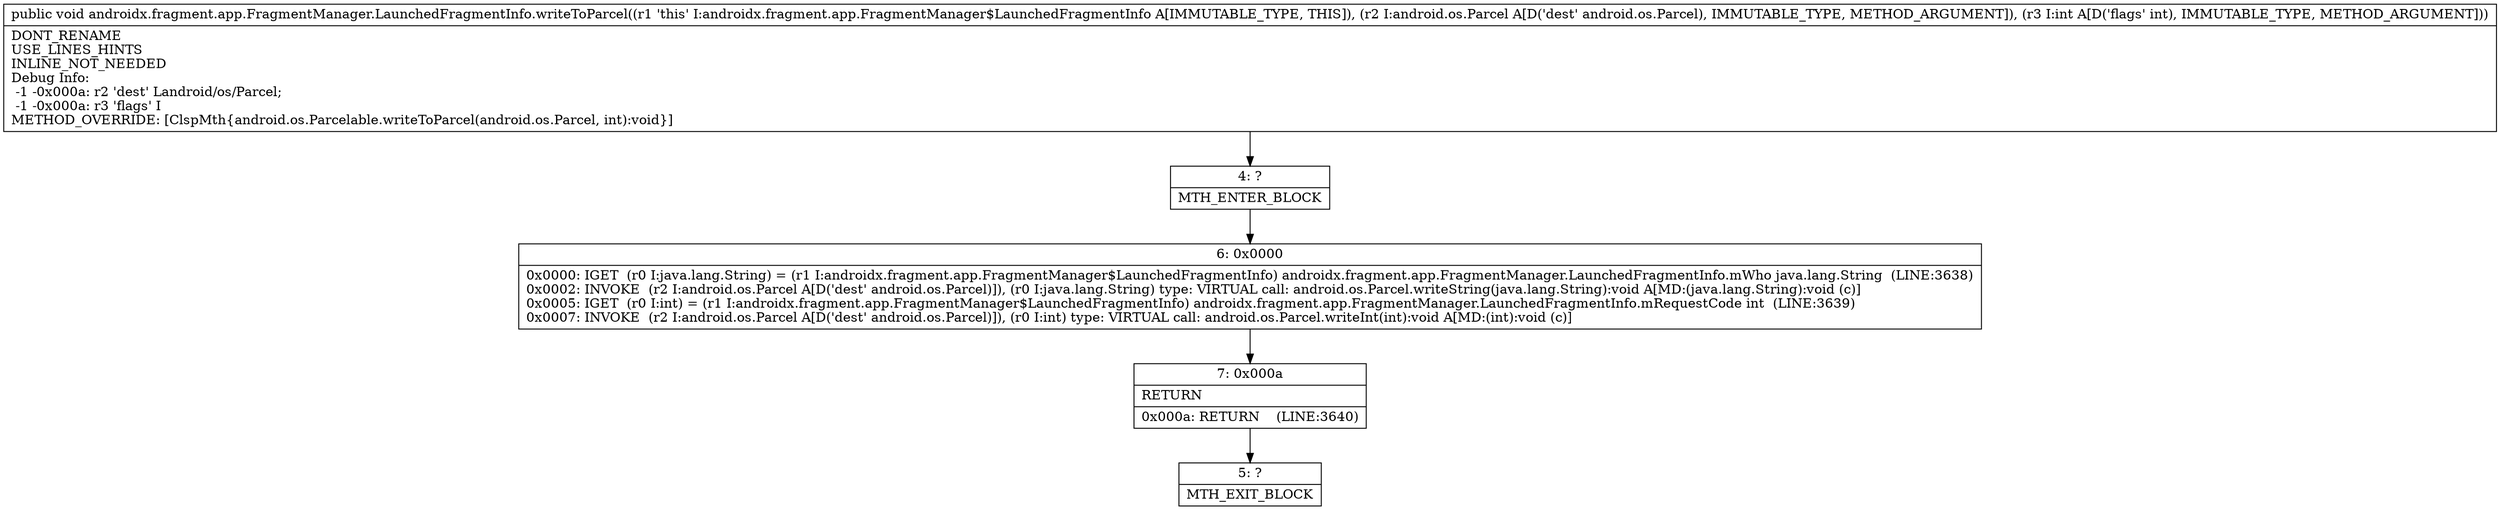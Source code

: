 digraph "CFG forandroidx.fragment.app.FragmentManager.LaunchedFragmentInfo.writeToParcel(Landroid\/os\/Parcel;I)V" {
Node_4 [shape=record,label="{4\:\ ?|MTH_ENTER_BLOCK\l}"];
Node_6 [shape=record,label="{6\:\ 0x0000|0x0000: IGET  (r0 I:java.lang.String) = (r1 I:androidx.fragment.app.FragmentManager$LaunchedFragmentInfo) androidx.fragment.app.FragmentManager.LaunchedFragmentInfo.mWho java.lang.String  (LINE:3638)\l0x0002: INVOKE  (r2 I:android.os.Parcel A[D('dest' android.os.Parcel)]), (r0 I:java.lang.String) type: VIRTUAL call: android.os.Parcel.writeString(java.lang.String):void A[MD:(java.lang.String):void (c)]\l0x0005: IGET  (r0 I:int) = (r1 I:androidx.fragment.app.FragmentManager$LaunchedFragmentInfo) androidx.fragment.app.FragmentManager.LaunchedFragmentInfo.mRequestCode int  (LINE:3639)\l0x0007: INVOKE  (r2 I:android.os.Parcel A[D('dest' android.os.Parcel)]), (r0 I:int) type: VIRTUAL call: android.os.Parcel.writeInt(int):void A[MD:(int):void (c)]\l}"];
Node_7 [shape=record,label="{7\:\ 0x000a|RETURN\l|0x000a: RETURN    (LINE:3640)\l}"];
Node_5 [shape=record,label="{5\:\ ?|MTH_EXIT_BLOCK\l}"];
MethodNode[shape=record,label="{public void androidx.fragment.app.FragmentManager.LaunchedFragmentInfo.writeToParcel((r1 'this' I:androidx.fragment.app.FragmentManager$LaunchedFragmentInfo A[IMMUTABLE_TYPE, THIS]), (r2 I:android.os.Parcel A[D('dest' android.os.Parcel), IMMUTABLE_TYPE, METHOD_ARGUMENT]), (r3 I:int A[D('flags' int), IMMUTABLE_TYPE, METHOD_ARGUMENT]))  | DONT_RENAME\lUSE_LINES_HINTS\lINLINE_NOT_NEEDED\lDebug Info:\l  \-1 \-0x000a: r2 'dest' Landroid\/os\/Parcel;\l  \-1 \-0x000a: r3 'flags' I\lMETHOD_OVERRIDE: [ClspMth\{android.os.Parcelable.writeToParcel(android.os.Parcel, int):void\}]\l}"];
MethodNode -> Node_4;Node_4 -> Node_6;
Node_6 -> Node_7;
Node_7 -> Node_5;
}

